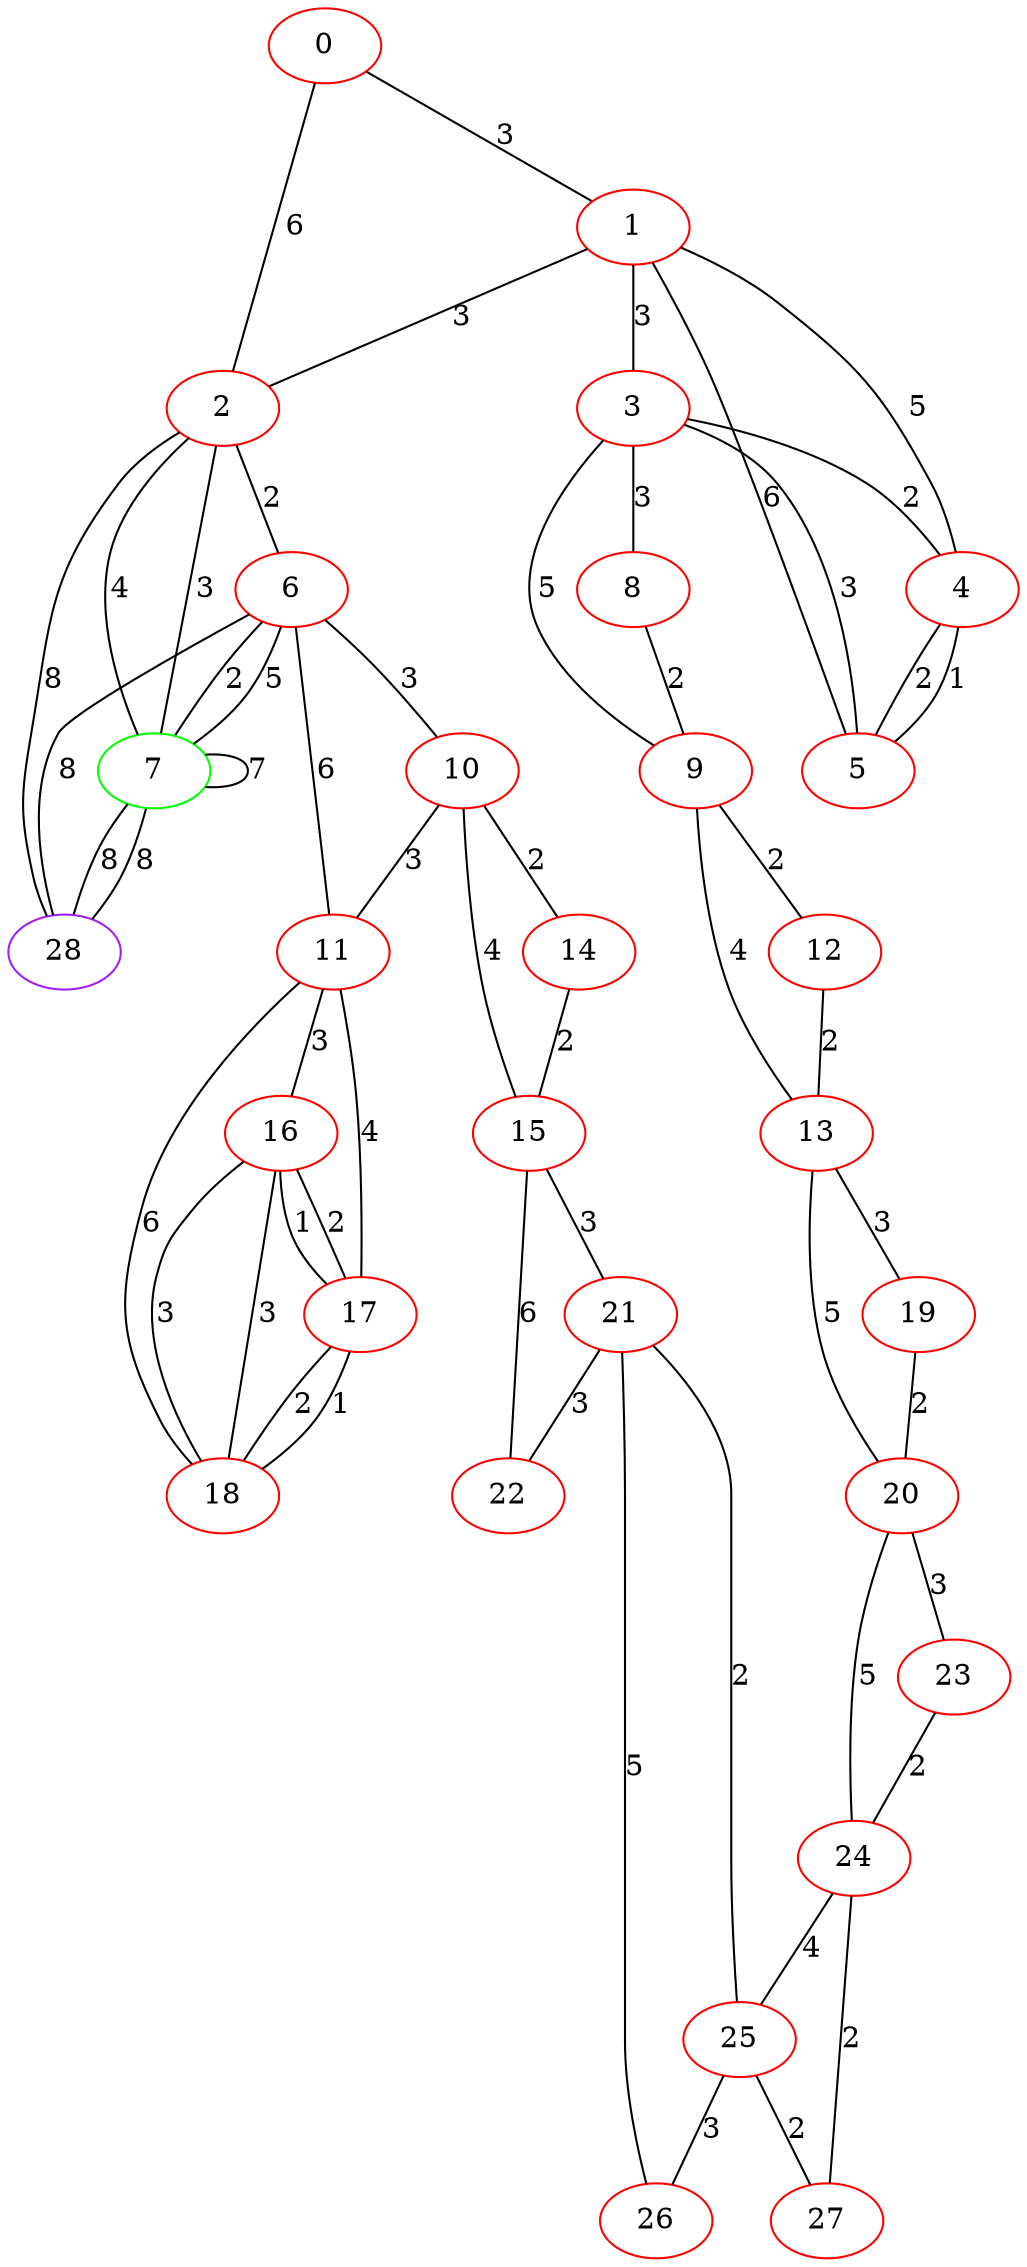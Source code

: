 graph "" {
0 [color=red, weight=1];
1 [color=red, weight=1];
2 [color=red, weight=1];
3 [color=red, weight=1];
4 [color=red, weight=1];
5 [color=red, weight=1];
6 [color=red, weight=1];
7 [color=green, weight=2];
8 [color=red, weight=1];
9 [color=red, weight=1];
10 [color=red, weight=1];
11 [color=red, weight=1];
12 [color=red, weight=1];
13 [color=red, weight=1];
14 [color=red, weight=1];
15 [color=red, weight=1];
16 [color=red, weight=1];
17 [color=red, weight=1];
18 [color=red, weight=1];
19 [color=red, weight=1];
20 [color=red, weight=1];
21 [color=red, weight=1];
22 [color=red, weight=1];
23 [color=red, weight=1];
24 [color=red, weight=1];
25 [color=red, weight=1];
26 [color=red, weight=1];
27 [color=red, weight=1];
28 [color=purple, weight=4];
0 -- 1  [key=0, label=3];
0 -- 2  [key=0, label=6];
1 -- 2  [key=0, label=3];
1 -- 3  [key=0, label=3];
1 -- 4  [key=0, label=5];
1 -- 5  [key=0, label=6];
2 -- 28  [key=0, label=8];
2 -- 6  [key=0, label=2];
2 -- 7  [key=0, label=4];
2 -- 7  [key=1, label=3];
3 -- 8  [key=0, label=3];
3 -- 4  [key=0, label=2];
3 -- 5  [key=0, label=3];
3 -- 9  [key=0, label=5];
4 -- 5  [key=0, label=2];
4 -- 5  [key=1, label=1];
6 -- 11  [key=0, label=6];
6 -- 28  [key=0, label=8];
6 -- 10  [key=0, label=3];
6 -- 7  [key=0, label=2];
6 -- 7  [key=1, label=5];
7 -- 28  [key=0, label=8];
7 -- 28  [key=1, label=8];
7 -- 7  [key=0, label=7];
8 -- 9  [key=0, label=2];
9 -- 12  [key=0, label=2];
9 -- 13  [key=0, label=4];
10 -- 11  [key=0, label=3];
10 -- 14  [key=0, label=2];
10 -- 15  [key=0, label=4];
11 -- 16  [key=0, label=3];
11 -- 17  [key=0, label=4];
11 -- 18  [key=0, label=6];
12 -- 13  [key=0, label=2];
13 -- 19  [key=0, label=3];
13 -- 20  [key=0, label=5];
14 -- 15  [key=0, label=2];
15 -- 21  [key=0, label=3];
15 -- 22  [key=0, label=6];
16 -- 17  [key=0, label=1];
16 -- 17  [key=1, label=2];
16 -- 18  [key=0, label=3];
16 -- 18  [key=1, label=3];
17 -- 18  [key=0, label=2];
17 -- 18  [key=1, label=1];
19 -- 20  [key=0, label=2];
20 -- 24  [key=0, label=5];
20 -- 23  [key=0, label=3];
21 -- 25  [key=0, label=2];
21 -- 26  [key=0, label=5];
21 -- 22  [key=0, label=3];
23 -- 24  [key=0, label=2];
24 -- 25  [key=0, label=4];
24 -- 27  [key=0, label=2];
25 -- 26  [key=0, label=3];
25 -- 27  [key=0, label=2];
}

